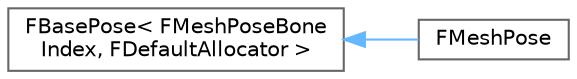 digraph "Graphical Class Hierarchy"
{
 // INTERACTIVE_SVG=YES
 // LATEX_PDF_SIZE
  bgcolor="transparent";
  edge [fontname=Helvetica,fontsize=10,labelfontname=Helvetica,labelfontsize=10];
  node [fontname=Helvetica,fontsize=10,shape=box,height=0.2,width=0.4];
  rankdir="LR";
  Node0 [id="Node000000",label="FBasePose\< FMeshPoseBone\lIndex, FDefaultAllocator \>",height=0.2,width=0.4,color="grey40", fillcolor="white", style="filled",URL="$d3/db6/structFBasePose.html",tooltip=" "];
  Node0 -> Node1 [id="edge3431_Node000000_Node000001",dir="back",color="steelblue1",style="solid",tooltip=" "];
  Node1 [id="Node000001",label="FMeshPose",height=0.2,width=0.4,color="grey40", fillcolor="white", style="filled",URL="$de/d4e/structFMeshPose.html",tooltip=" "];
}
